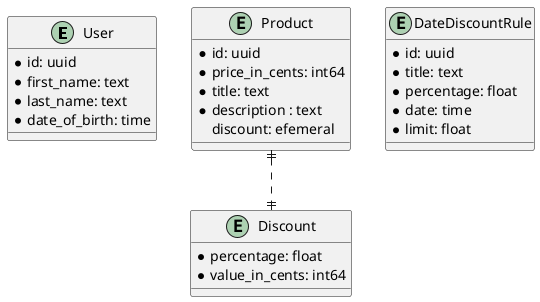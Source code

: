 @startuml
    entity "User" as usu {
        *id: uuid
        *first_name: text
        *last_name: text
        *date_of_birth: time
    }

    entity "Product" as prd {
        *id: uuid
        *price_in_cents: int64
        *title: text
        *description : text
        discount: efemeral
    }

    entity "Discount" as dsc {
        *percentage: float
        *value_in_cents: int64
    }

    entity "DateDiscountRule" as ddr {
        *id: uuid
        *title: text
        *percentage: float
        *date: time
        *limit: float
    }

    prd ||..|| dsc
@enduml
